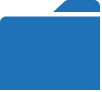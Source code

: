 <mxfile version="14.6.13" type="device"><diagram id="w6_7d9sVe_IP1kpJ2G0J" name="Seite-1"><mxGraphModel dx="1086" dy="2135" grid="1" gridSize="10" guides="1" tooltips="1" connect="1" arrows="1" fold="1" page="1" pageScale="1" pageWidth="827" pageHeight="1169" math="0" shadow="0"><root><mxCell id="0"/><mxCell id="1" parent="0"/><mxCell id="gowQAeUqCHdW7YyB9U1P-1" value="" style="pointerEvents=1;shadow=0;dashed=0;html=1;strokeColor=none;labelPosition=center;verticalLabelPosition=bottom;verticalAlign=top;outlineConnect=0;align=center;shape=mxgraph.office.concepts.folder;fillColor=#2072B8;" vertex="1" parent="1"><mxGeometry x="40" y="-1120" width="50" height="45" as="geometry"/></mxCell></root></mxGraphModel></diagram></mxfile>